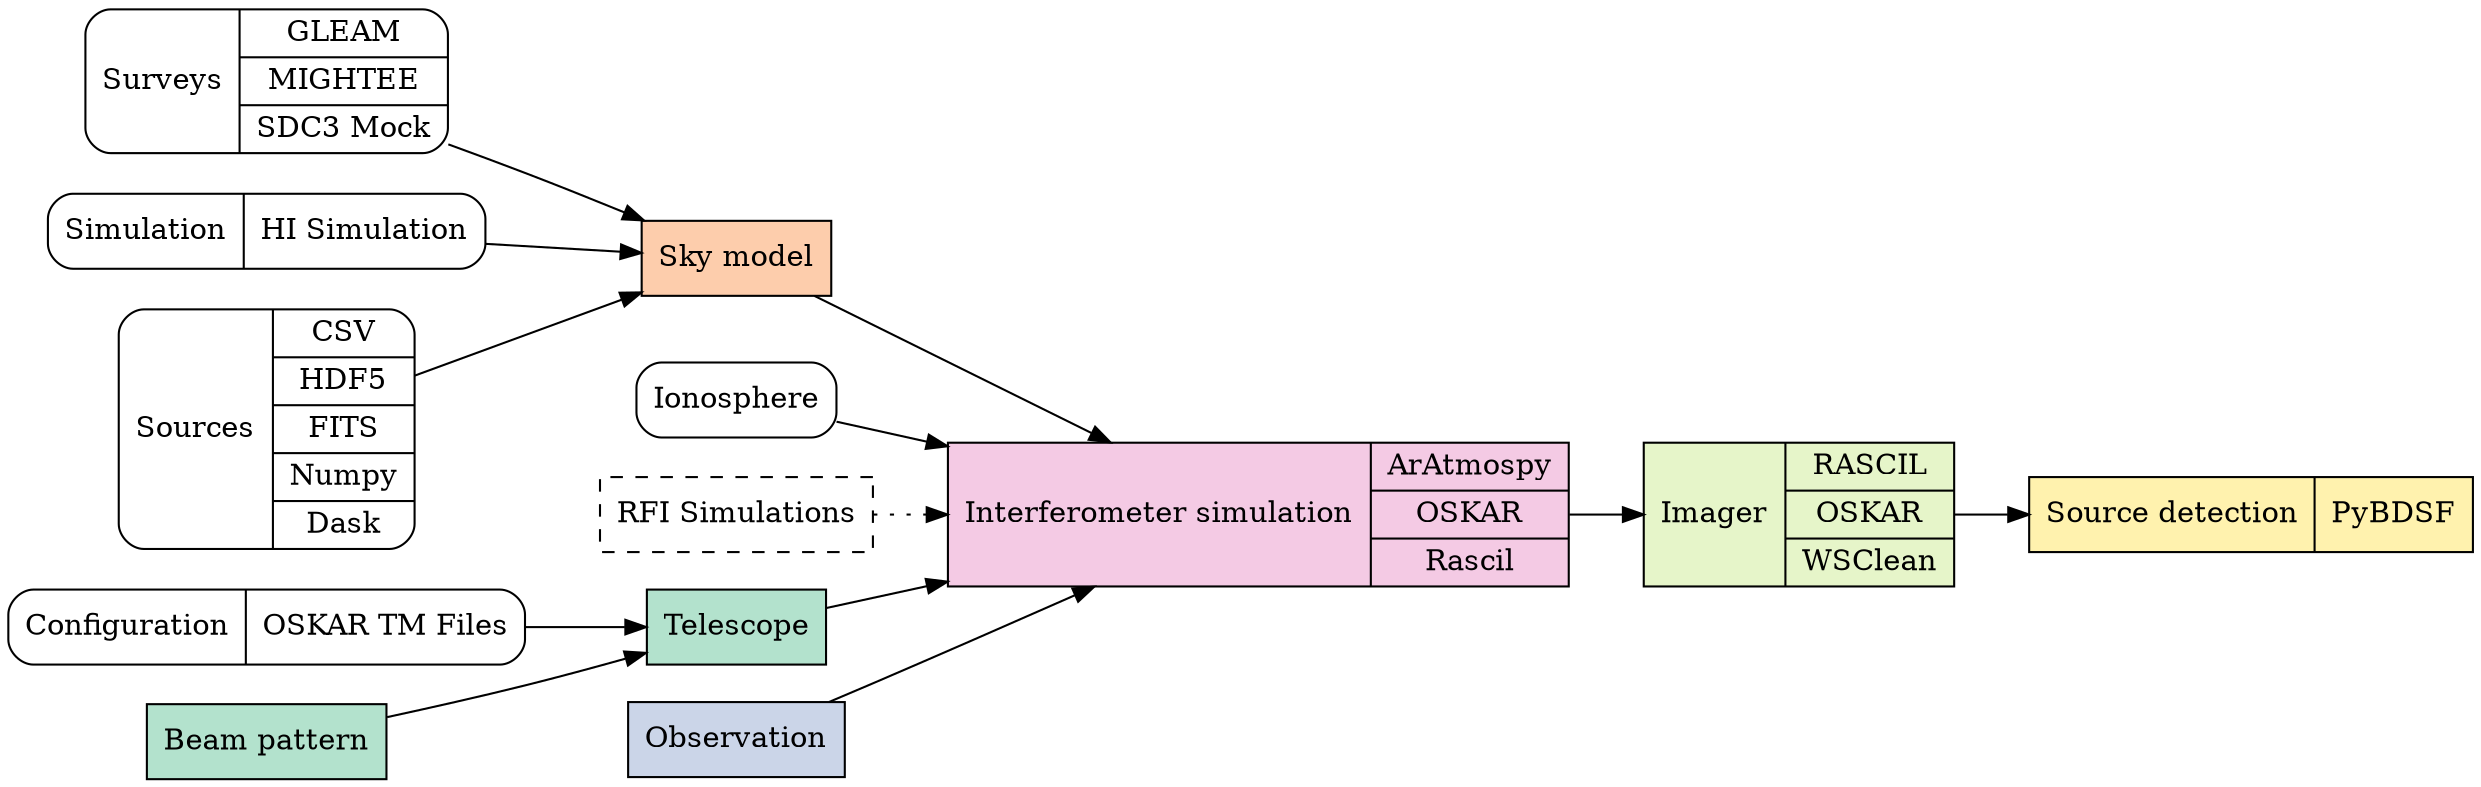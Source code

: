 digraph {
    rankdir=LR

    node[colorscheme=pastel27, shape=record, style=rounded]
    "Surveys"[label="{Surveys|{GLEAM|MIGHTEE|SDC3 Mock}}"]
    "Simulations"[label="{Simulation|{HI Simulation}}"]
    "Sources"[label="{Sources|{CSV|HDF5|FITS|Numpy|Dask}}"]
    "Ionosphere"
    "Configuration"[label="{Configuration|OSKAR TM Files}"]

    node[fillcolor=2, shape=box, style=filled]
    "Sky model"

    node[fillcolor=3, style=dashed]
    "RFI Simulations"

    node[fillcolor=1, style=filled]
    "Beam pattern"
    "Telescope"
    
    node[fillcolor=3]
    "Observation"

    node[fillcolor=4]
    "Interferometer simulation"[shape=record, label="{Interferometer simulation|{ArAtmospy|OSKAR|Rascil}}"]

    node[fillcolor=5]
    "Imager"[shape=record, label="{Imager|{RASCIL|OSKAR|WSClean}}"]

    node[fillcolor=6]
    "Source detection"[shape=record, label="{Source detection|{PyBDSF}}"]

    "Surveys" -> "Sky model"
    "Simulations" -> "Sky model"
    "Sources" -> "Sky model"

    "Configuration" -> "Telescope"
    "Beam pattern" -> "Telescope"
    
    "Sky model" -> "Interferometer simulation"
    "Telescope" -> "Interferometer simulation"
    "Observation" -> "Interferometer simulation"
    "RFI Simulations" -> "Interferometer simulation" [style=dotted]
    "Ionosphere" -> "Interferometer simulation"

    "Interferometer simulation" -> "Imager"

    "Imager" -> "Source detection"
}
 
